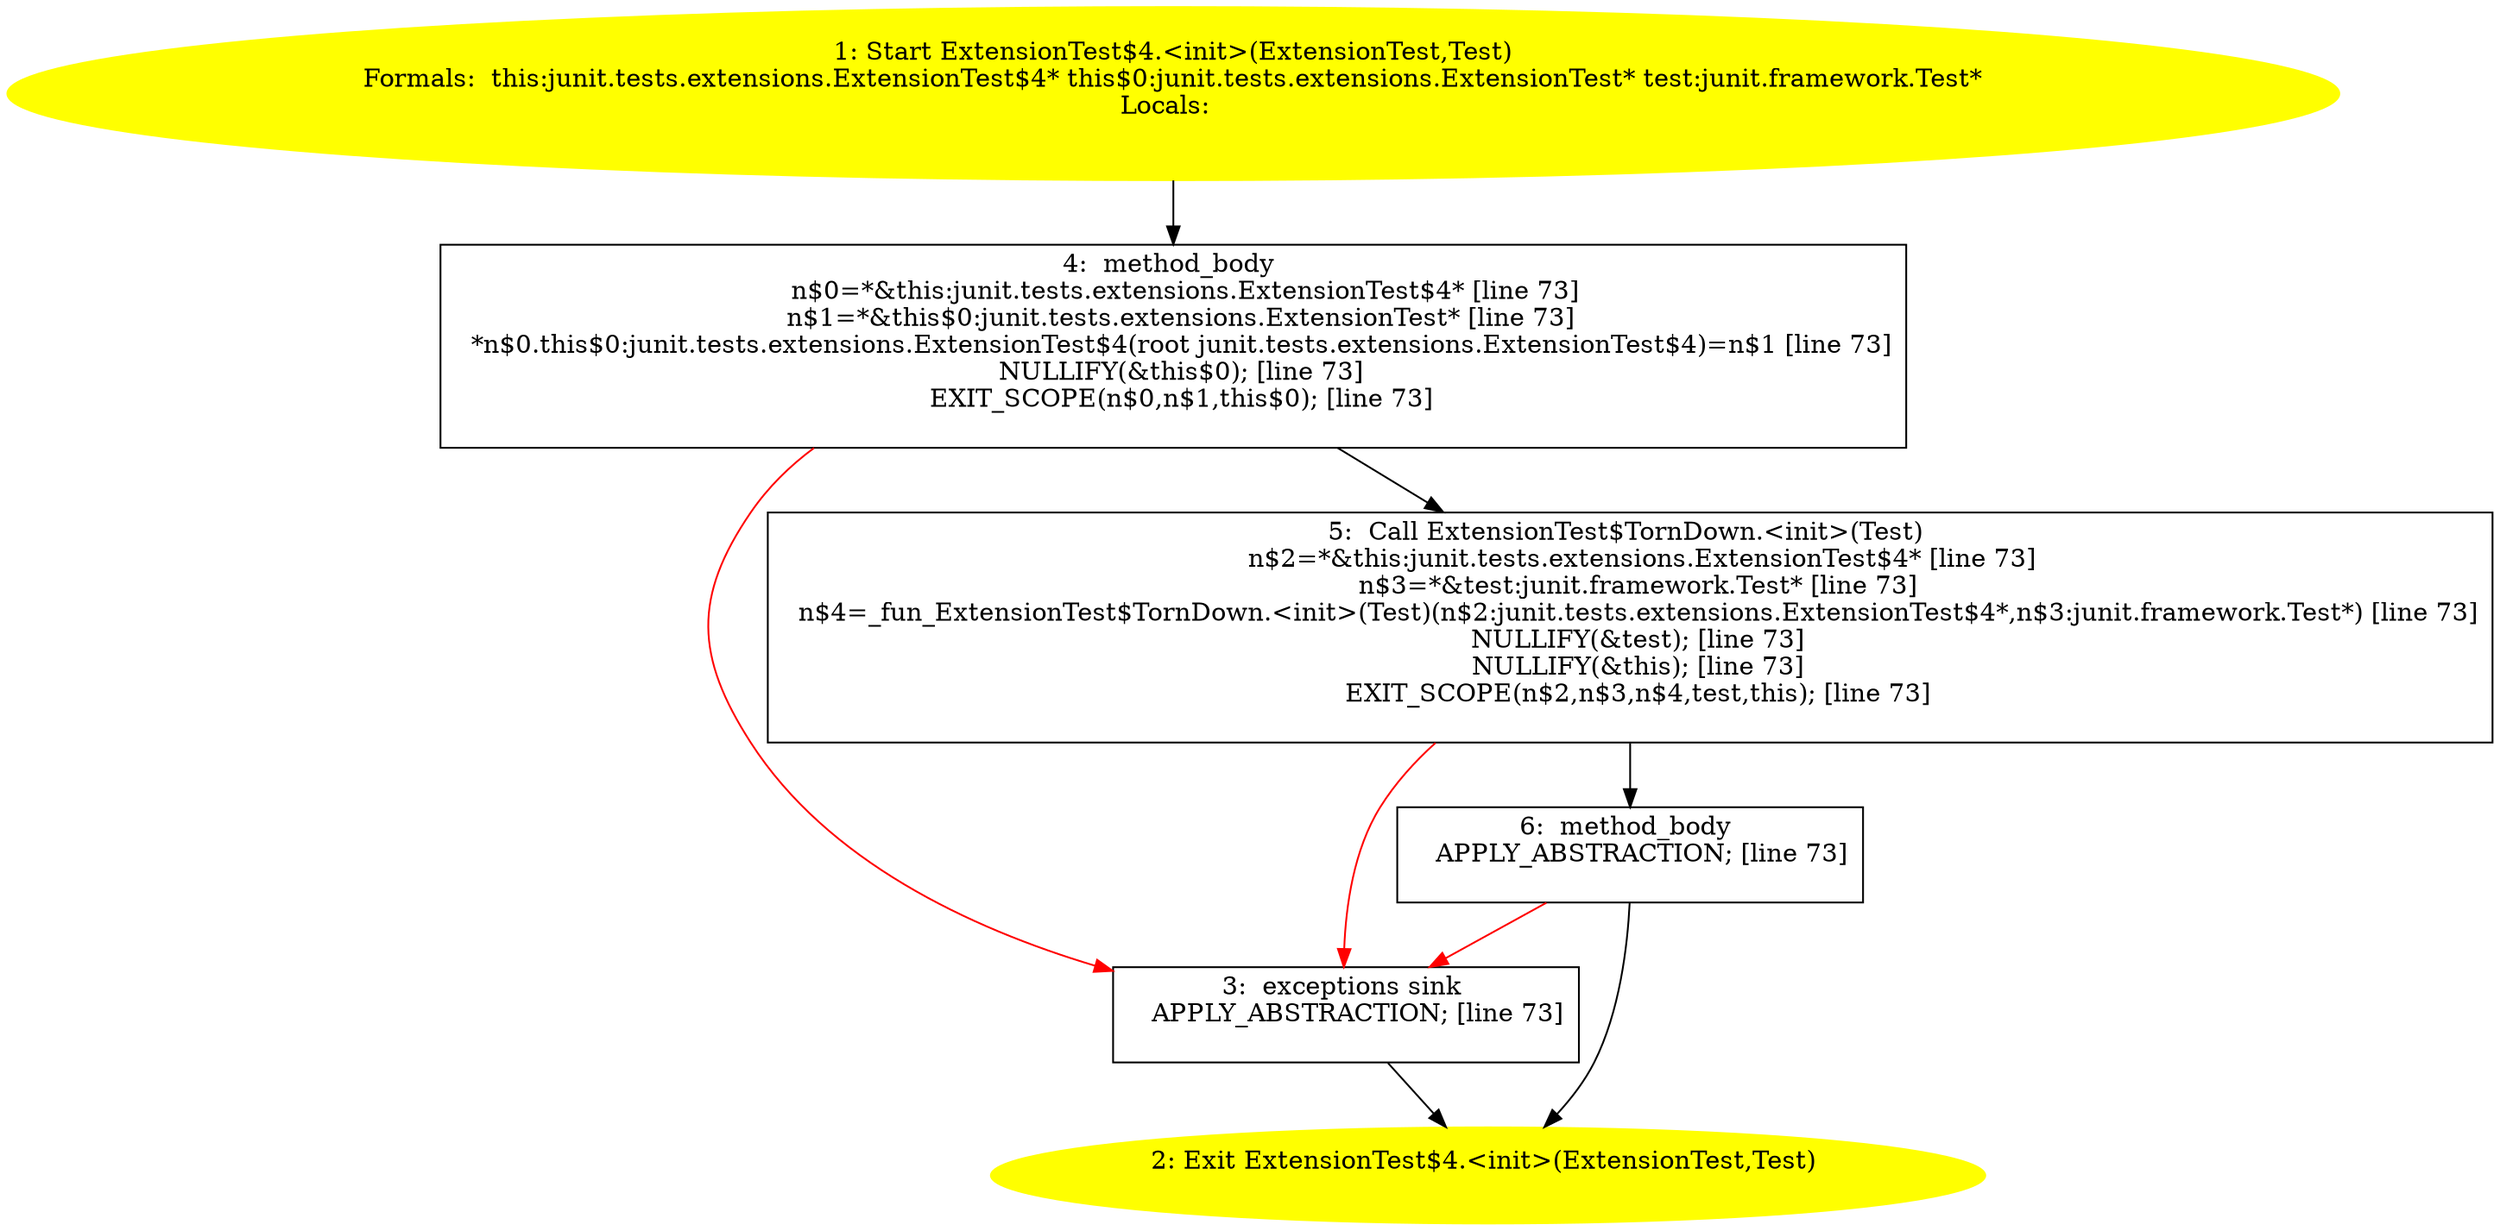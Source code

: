 /* @generated */
digraph cfg {
"junit.tests.extensions.ExtensionTest$4.<init>(junit.tests.extensions.ExtensionTest,junit.framework.T.d40348cb59a1727684d417f8f818586d_1" [label="1: Start ExtensionTest$4.<init>(ExtensionTest,Test)\nFormals:  this:junit.tests.extensions.ExtensionTest$4* this$0:junit.tests.extensions.ExtensionTest* test:junit.framework.Test*\nLocals:  \n  " color=yellow style=filled]
	

	 "junit.tests.extensions.ExtensionTest$4.<init>(junit.tests.extensions.ExtensionTest,junit.framework.T.d40348cb59a1727684d417f8f818586d_1" -> "junit.tests.extensions.ExtensionTest$4.<init>(junit.tests.extensions.ExtensionTest,junit.framework.T.d40348cb59a1727684d417f8f818586d_4" ;
"junit.tests.extensions.ExtensionTest$4.<init>(junit.tests.extensions.ExtensionTest,junit.framework.T.d40348cb59a1727684d417f8f818586d_2" [label="2: Exit ExtensionTest$4.<init>(ExtensionTest,Test) \n  " color=yellow style=filled]
	

"junit.tests.extensions.ExtensionTest$4.<init>(junit.tests.extensions.ExtensionTest,junit.framework.T.d40348cb59a1727684d417f8f818586d_3" [label="3:  exceptions sink \n   APPLY_ABSTRACTION; [line 73]\n " shape="box"]
	

	 "junit.tests.extensions.ExtensionTest$4.<init>(junit.tests.extensions.ExtensionTest,junit.framework.T.d40348cb59a1727684d417f8f818586d_3" -> "junit.tests.extensions.ExtensionTest$4.<init>(junit.tests.extensions.ExtensionTest,junit.framework.T.d40348cb59a1727684d417f8f818586d_2" ;
"junit.tests.extensions.ExtensionTest$4.<init>(junit.tests.extensions.ExtensionTest,junit.framework.T.d40348cb59a1727684d417f8f818586d_4" [label="4:  method_body \n   n$0=*&this:junit.tests.extensions.ExtensionTest$4* [line 73]\n  n$1=*&this$0:junit.tests.extensions.ExtensionTest* [line 73]\n  *n$0.this$0:junit.tests.extensions.ExtensionTest$4(root junit.tests.extensions.ExtensionTest$4)=n$1 [line 73]\n  NULLIFY(&this$0); [line 73]\n  EXIT_SCOPE(n$0,n$1,this$0); [line 73]\n " shape="box"]
	

	 "junit.tests.extensions.ExtensionTest$4.<init>(junit.tests.extensions.ExtensionTest,junit.framework.T.d40348cb59a1727684d417f8f818586d_4" -> "junit.tests.extensions.ExtensionTest$4.<init>(junit.tests.extensions.ExtensionTest,junit.framework.T.d40348cb59a1727684d417f8f818586d_5" ;
	 "junit.tests.extensions.ExtensionTest$4.<init>(junit.tests.extensions.ExtensionTest,junit.framework.T.d40348cb59a1727684d417f8f818586d_4" -> "junit.tests.extensions.ExtensionTest$4.<init>(junit.tests.extensions.ExtensionTest,junit.framework.T.d40348cb59a1727684d417f8f818586d_3" [color="red" ];
"junit.tests.extensions.ExtensionTest$4.<init>(junit.tests.extensions.ExtensionTest,junit.framework.T.d40348cb59a1727684d417f8f818586d_5" [label="5:  Call ExtensionTest$TornDown.<init>(Test) \n   n$2=*&this:junit.tests.extensions.ExtensionTest$4* [line 73]\n  n$3=*&test:junit.framework.Test* [line 73]\n  n$4=_fun_ExtensionTest$TornDown.<init>(Test)(n$2:junit.tests.extensions.ExtensionTest$4*,n$3:junit.framework.Test*) [line 73]\n  NULLIFY(&test); [line 73]\n  NULLIFY(&this); [line 73]\n  EXIT_SCOPE(n$2,n$3,n$4,test,this); [line 73]\n " shape="box"]
	

	 "junit.tests.extensions.ExtensionTest$4.<init>(junit.tests.extensions.ExtensionTest,junit.framework.T.d40348cb59a1727684d417f8f818586d_5" -> "junit.tests.extensions.ExtensionTest$4.<init>(junit.tests.extensions.ExtensionTest,junit.framework.T.d40348cb59a1727684d417f8f818586d_6" ;
	 "junit.tests.extensions.ExtensionTest$4.<init>(junit.tests.extensions.ExtensionTest,junit.framework.T.d40348cb59a1727684d417f8f818586d_5" -> "junit.tests.extensions.ExtensionTest$4.<init>(junit.tests.extensions.ExtensionTest,junit.framework.T.d40348cb59a1727684d417f8f818586d_3" [color="red" ];
"junit.tests.extensions.ExtensionTest$4.<init>(junit.tests.extensions.ExtensionTest,junit.framework.T.d40348cb59a1727684d417f8f818586d_6" [label="6:  method_body \n   APPLY_ABSTRACTION; [line 73]\n " shape="box"]
	

	 "junit.tests.extensions.ExtensionTest$4.<init>(junit.tests.extensions.ExtensionTest,junit.framework.T.d40348cb59a1727684d417f8f818586d_6" -> "junit.tests.extensions.ExtensionTest$4.<init>(junit.tests.extensions.ExtensionTest,junit.framework.T.d40348cb59a1727684d417f8f818586d_2" ;
	 "junit.tests.extensions.ExtensionTest$4.<init>(junit.tests.extensions.ExtensionTest,junit.framework.T.d40348cb59a1727684d417f8f818586d_6" -> "junit.tests.extensions.ExtensionTest$4.<init>(junit.tests.extensions.ExtensionTest,junit.framework.T.d40348cb59a1727684d417f8f818586d_3" [color="red" ];
}
